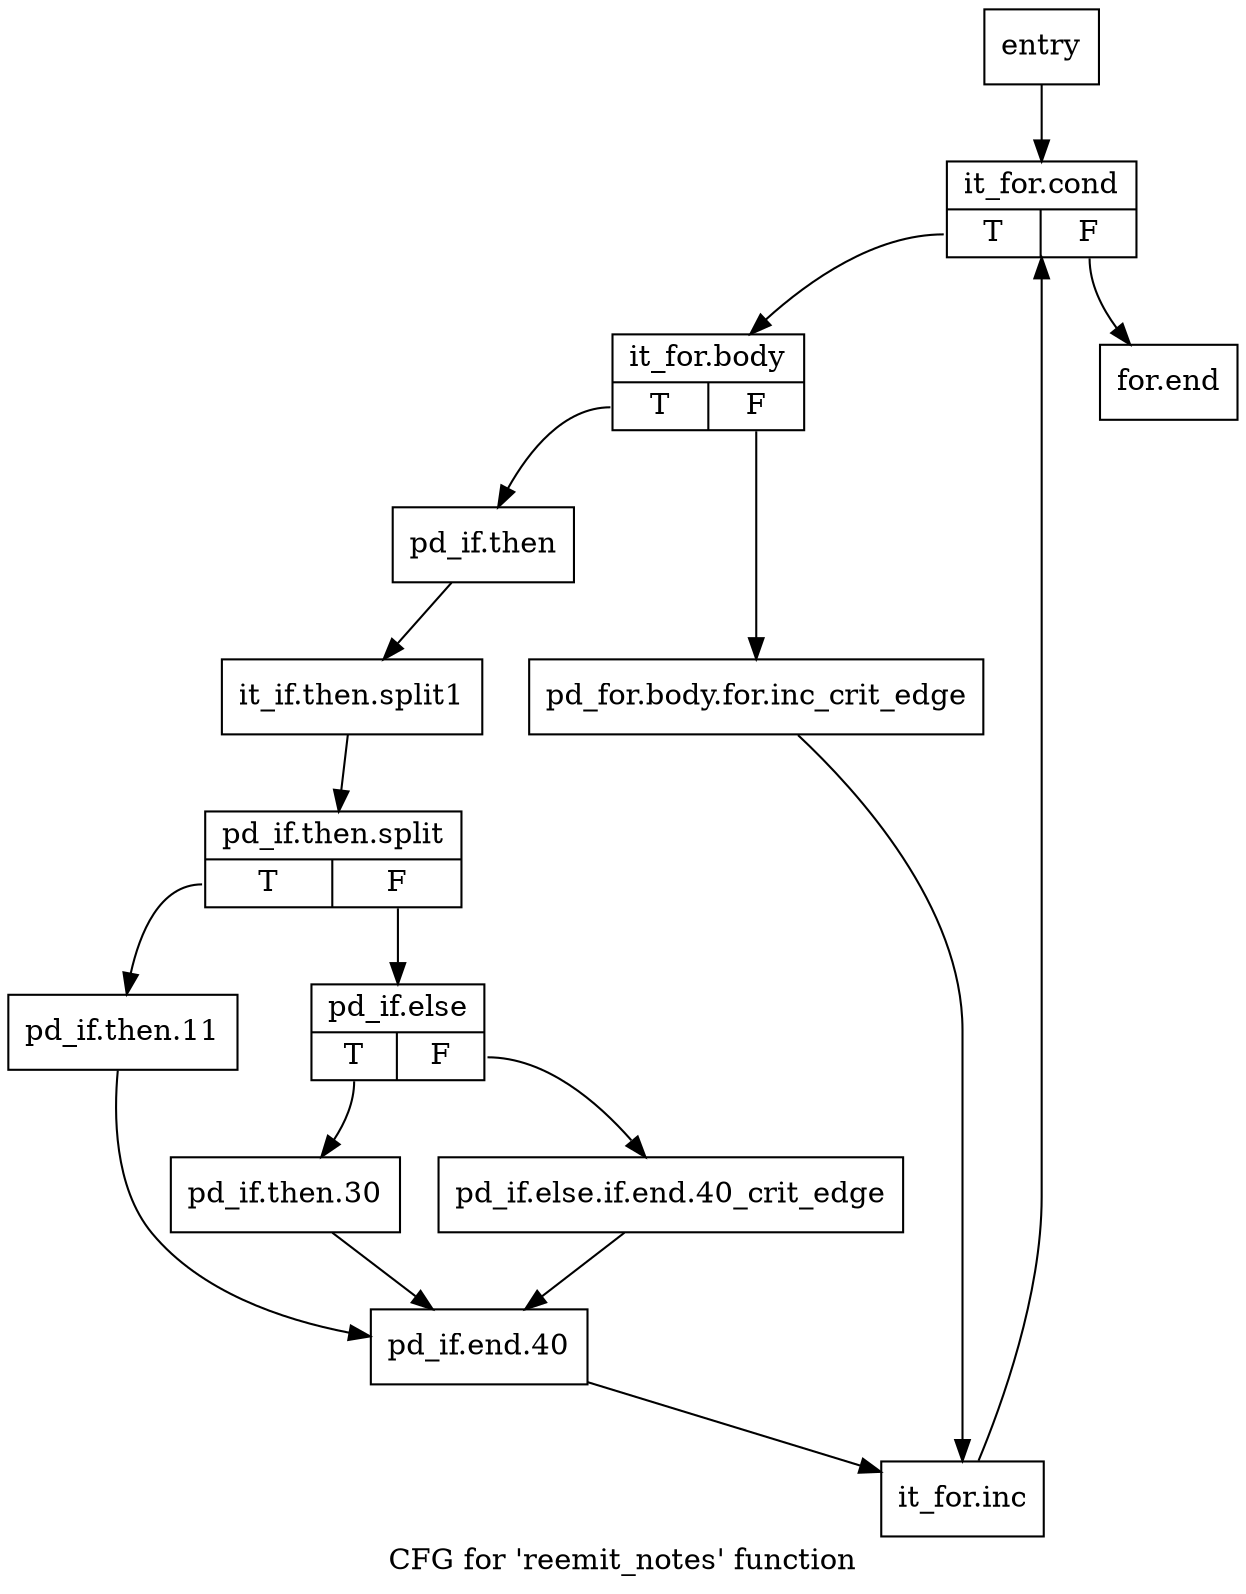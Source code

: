 digraph "CFG for 'reemit_notes' function" {
	label="CFG for 'reemit_notes' function";

	Node0x5066d10 [shape=record,label="{entry}"];
	Node0x5066d10 -> Node0x5066d60;
	Node0x5066d60 [shape=record,label="{it_for.cond|{<s0>T|<s1>F}}"];
	Node0x5066d60:s0 -> Node0x5066db0;
	Node0x5066d60:s1 -> Node0x5067080;
	Node0x5066db0 [shape=record,label="{it_for.body|{<s0>T|<s1>F}}"];
	Node0x5066db0:s0 -> Node0x5066e50;
	Node0x5066db0:s1 -> Node0x5066e00;
	Node0x5066e00 [shape=record,label="{pd_for.body.for.inc_crit_edge}"];
	Node0x5066e00 -> Node0x5067030;
	Node0x5066e50 [shape=record,label="{pd_if.then}"];
	Node0x5066e50 -> Node0xdb69700;
	Node0xdb69700 [shape=record,label="{it_if.then.split1}"];
	Node0xdb69700 -> Node0xdb69980;
	Node0xdb69980 [shape=record,label="{pd_if.then.split|{<s0>T|<s1>F}}"];
	Node0xdb69980:s0 -> Node0x5066ea0;
	Node0xdb69980:s1 -> Node0x5066ef0;
	Node0x5066ea0 [shape=record,label="{pd_if.then.11}"];
	Node0x5066ea0 -> Node0x5066fe0;
	Node0x5066ef0 [shape=record,label="{pd_if.else|{<s0>T|<s1>F}}"];
	Node0x5066ef0:s0 -> Node0x5066f90;
	Node0x5066ef0:s1 -> Node0x5066f40;
	Node0x5066f40 [shape=record,label="{pd_if.else.if.end.40_crit_edge}"];
	Node0x5066f40 -> Node0x5066fe0;
	Node0x5066f90 [shape=record,label="{pd_if.then.30}"];
	Node0x5066f90 -> Node0x5066fe0;
	Node0x5066fe0 [shape=record,label="{pd_if.end.40}"];
	Node0x5066fe0 -> Node0x5067030;
	Node0x5067030 [shape=record,label="{it_for.inc}"];
	Node0x5067030 -> Node0x5066d60;
	Node0x5067080 [shape=record,label="{for.end}"];
}
